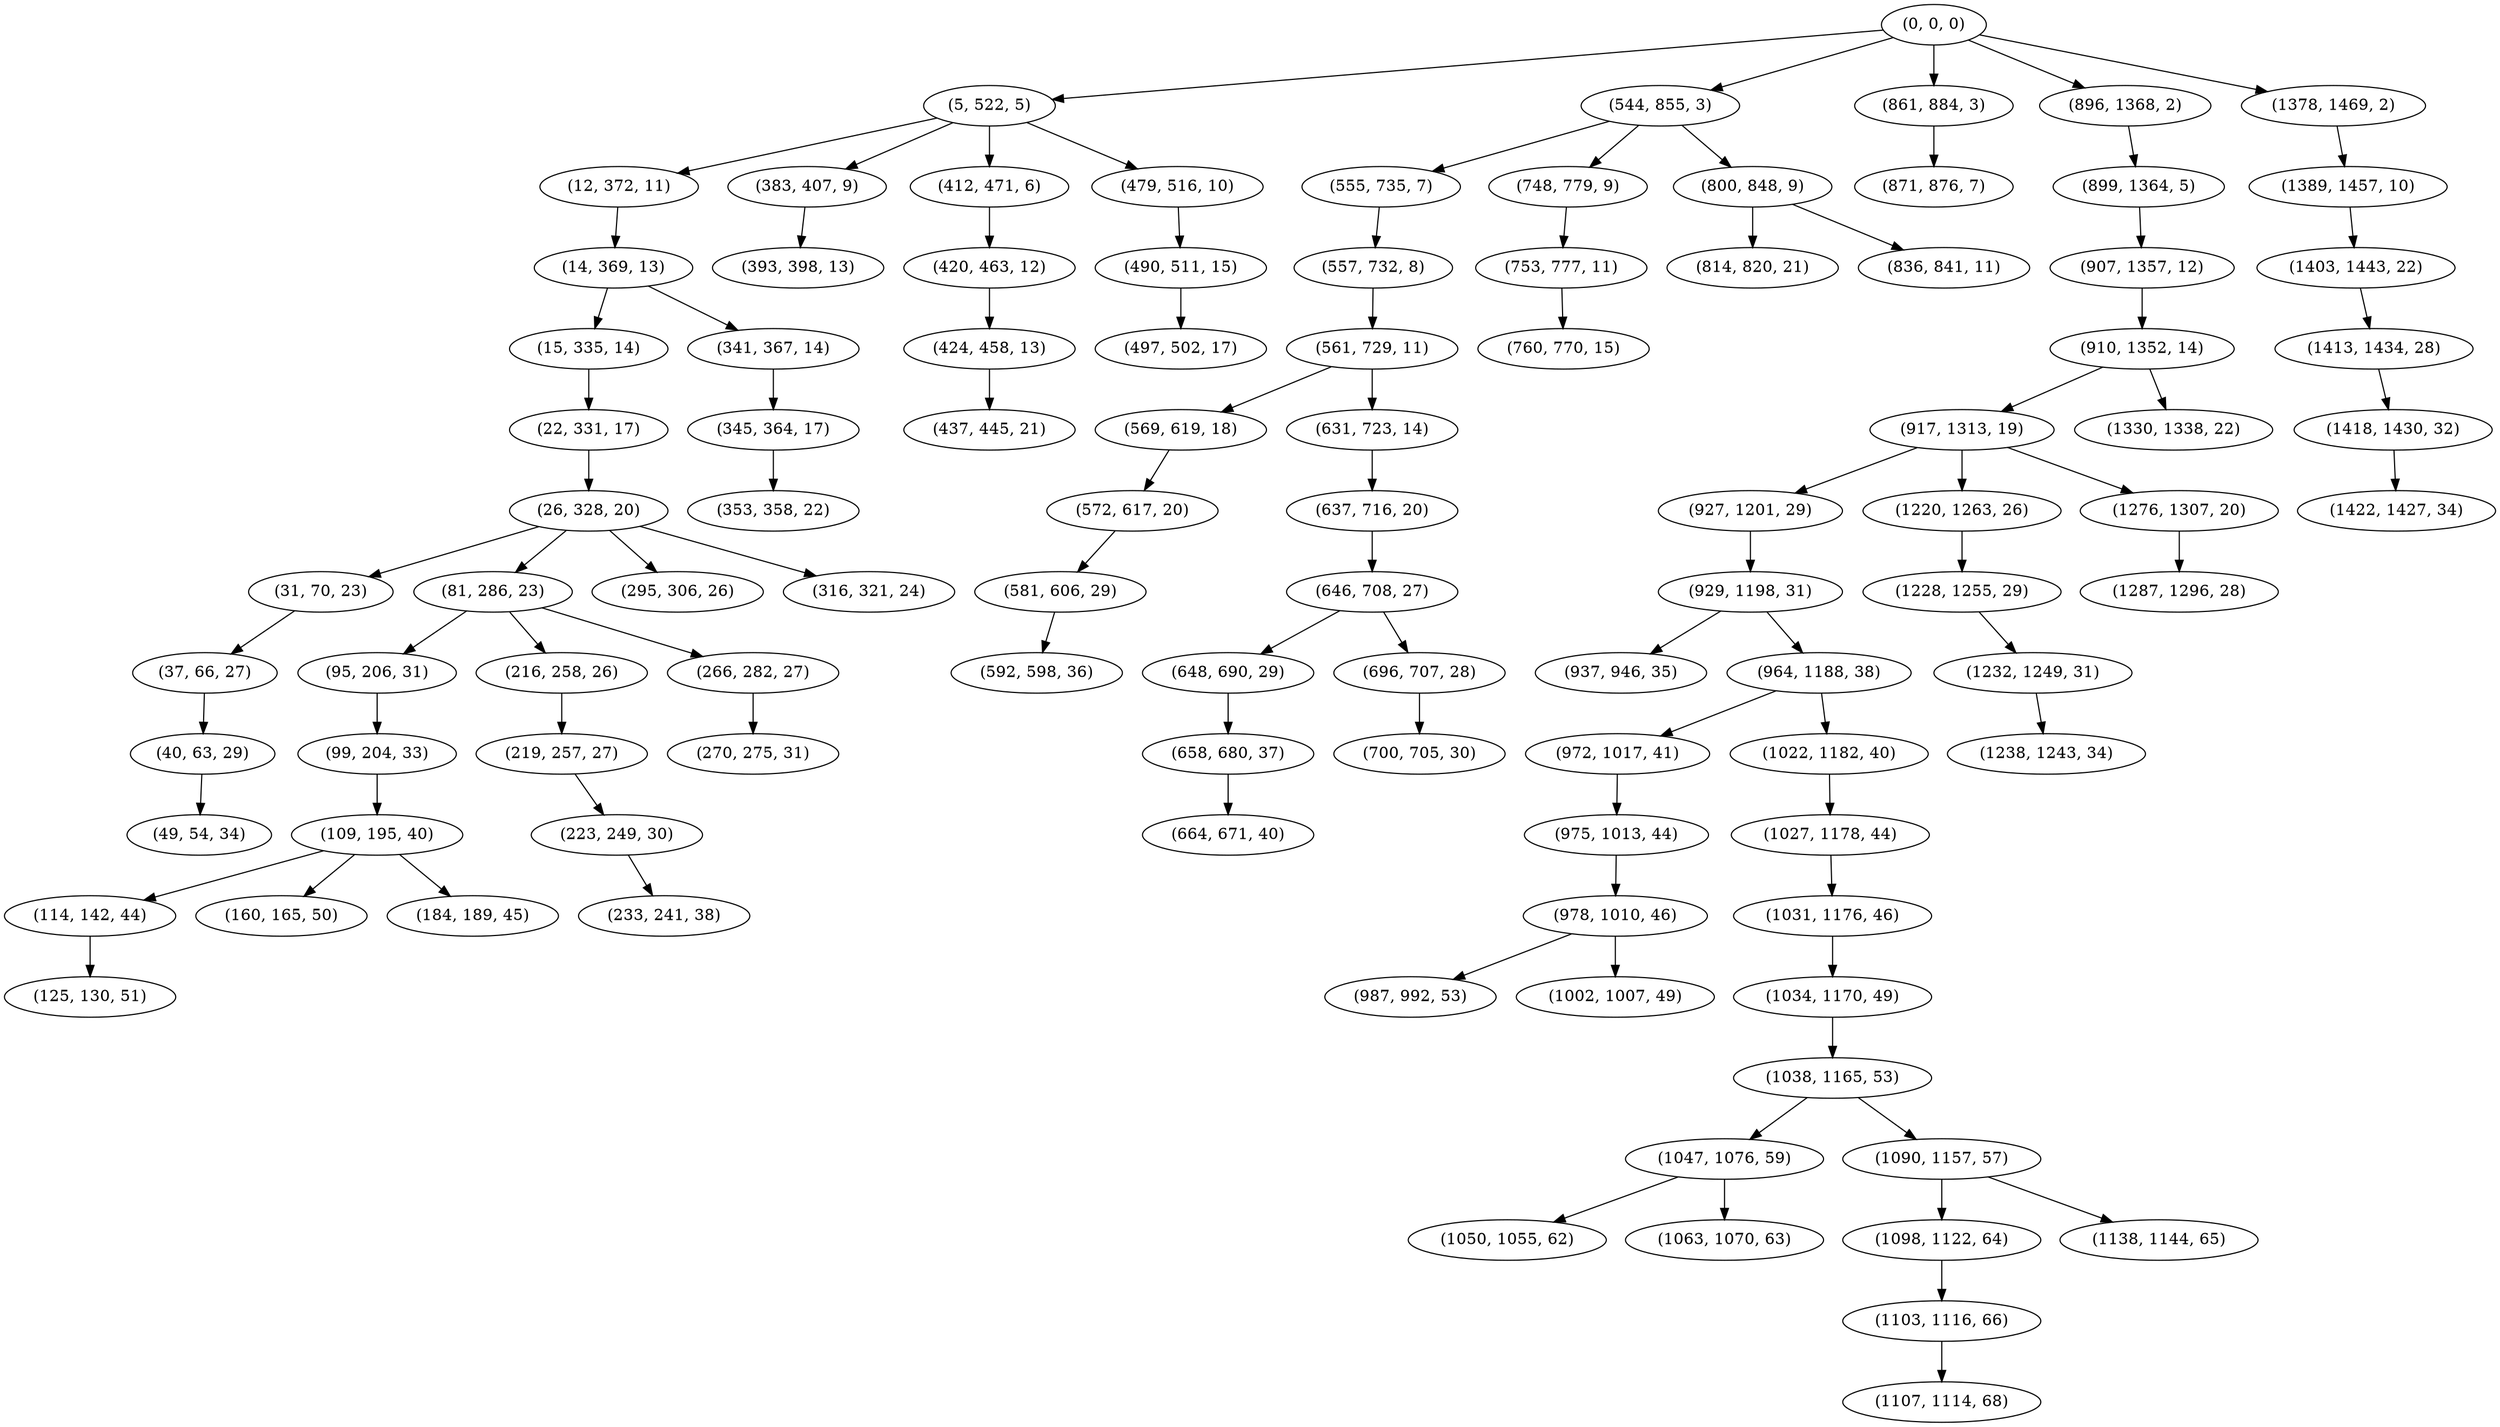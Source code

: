 digraph tree {
    "(0, 0, 0)";
    "(5, 522, 5)";
    "(12, 372, 11)";
    "(14, 369, 13)";
    "(15, 335, 14)";
    "(22, 331, 17)";
    "(26, 328, 20)";
    "(31, 70, 23)";
    "(37, 66, 27)";
    "(40, 63, 29)";
    "(49, 54, 34)";
    "(81, 286, 23)";
    "(95, 206, 31)";
    "(99, 204, 33)";
    "(109, 195, 40)";
    "(114, 142, 44)";
    "(125, 130, 51)";
    "(160, 165, 50)";
    "(184, 189, 45)";
    "(216, 258, 26)";
    "(219, 257, 27)";
    "(223, 249, 30)";
    "(233, 241, 38)";
    "(266, 282, 27)";
    "(270, 275, 31)";
    "(295, 306, 26)";
    "(316, 321, 24)";
    "(341, 367, 14)";
    "(345, 364, 17)";
    "(353, 358, 22)";
    "(383, 407, 9)";
    "(393, 398, 13)";
    "(412, 471, 6)";
    "(420, 463, 12)";
    "(424, 458, 13)";
    "(437, 445, 21)";
    "(479, 516, 10)";
    "(490, 511, 15)";
    "(497, 502, 17)";
    "(544, 855, 3)";
    "(555, 735, 7)";
    "(557, 732, 8)";
    "(561, 729, 11)";
    "(569, 619, 18)";
    "(572, 617, 20)";
    "(581, 606, 29)";
    "(592, 598, 36)";
    "(631, 723, 14)";
    "(637, 716, 20)";
    "(646, 708, 27)";
    "(648, 690, 29)";
    "(658, 680, 37)";
    "(664, 671, 40)";
    "(696, 707, 28)";
    "(700, 705, 30)";
    "(748, 779, 9)";
    "(753, 777, 11)";
    "(760, 770, 15)";
    "(800, 848, 9)";
    "(814, 820, 21)";
    "(836, 841, 11)";
    "(861, 884, 3)";
    "(871, 876, 7)";
    "(896, 1368, 2)";
    "(899, 1364, 5)";
    "(907, 1357, 12)";
    "(910, 1352, 14)";
    "(917, 1313, 19)";
    "(927, 1201, 29)";
    "(929, 1198, 31)";
    "(937, 946, 35)";
    "(964, 1188, 38)";
    "(972, 1017, 41)";
    "(975, 1013, 44)";
    "(978, 1010, 46)";
    "(987, 992, 53)";
    "(1002, 1007, 49)";
    "(1022, 1182, 40)";
    "(1027, 1178, 44)";
    "(1031, 1176, 46)";
    "(1034, 1170, 49)";
    "(1038, 1165, 53)";
    "(1047, 1076, 59)";
    "(1050, 1055, 62)";
    "(1063, 1070, 63)";
    "(1090, 1157, 57)";
    "(1098, 1122, 64)";
    "(1103, 1116, 66)";
    "(1107, 1114, 68)";
    "(1138, 1144, 65)";
    "(1220, 1263, 26)";
    "(1228, 1255, 29)";
    "(1232, 1249, 31)";
    "(1238, 1243, 34)";
    "(1276, 1307, 20)";
    "(1287, 1296, 28)";
    "(1330, 1338, 22)";
    "(1378, 1469, 2)";
    "(1389, 1457, 10)";
    "(1403, 1443, 22)";
    "(1413, 1434, 28)";
    "(1418, 1430, 32)";
    "(1422, 1427, 34)";
    "(0, 0, 0)" -> "(5, 522, 5)";
    "(0, 0, 0)" -> "(544, 855, 3)";
    "(0, 0, 0)" -> "(861, 884, 3)";
    "(0, 0, 0)" -> "(896, 1368, 2)";
    "(0, 0, 0)" -> "(1378, 1469, 2)";
    "(5, 522, 5)" -> "(12, 372, 11)";
    "(5, 522, 5)" -> "(383, 407, 9)";
    "(5, 522, 5)" -> "(412, 471, 6)";
    "(5, 522, 5)" -> "(479, 516, 10)";
    "(12, 372, 11)" -> "(14, 369, 13)";
    "(14, 369, 13)" -> "(15, 335, 14)";
    "(14, 369, 13)" -> "(341, 367, 14)";
    "(15, 335, 14)" -> "(22, 331, 17)";
    "(22, 331, 17)" -> "(26, 328, 20)";
    "(26, 328, 20)" -> "(31, 70, 23)";
    "(26, 328, 20)" -> "(81, 286, 23)";
    "(26, 328, 20)" -> "(295, 306, 26)";
    "(26, 328, 20)" -> "(316, 321, 24)";
    "(31, 70, 23)" -> "(37, 66, 27)";
    "(37, 66, 27)" -> "(40, 63, 29)";
    "(40, 63, 29)" -> "(49, 54, 34)";
    "(81, 286, 23)" -> "(95, 206, 31)";
    "(81, 286, 23)" -> "(216, 258, 26)";
    "(81, 286, 23)" -> "(266, 282, 27)";
    "(95, 206, 31)" -> "(99, 204, 33)";
    "(99, 204, 33)" -> "(109, 195, 40)";
    "(109, 195, 40)" -> "(114, 142, 44)";
    "(109, 195, 40)" -> "(160, 165, 50)";
    "(109, 195, 40)" -> "(184, 189, 45)";
    "(114, 142, 44)" -> "(125, 130, 51)";
    "(216, 258, 26)" -> "(219, 257, 27)";
    "(219, 257, 27)" -> "(223, 249, 30)";
    "(223, 249, 30)" -> "(233, 241, 38)";
    "(266, 282, 27)" -> "(270, 275, 31)";
    "(341, 367, 14)" -> "(345, 364, 17)";
    "(345, 364, 17)" -> "(353, 358, 22)";
    "(383, 407, 9)" -> "(393, 398, 13)";
    "(412, 471, 6)" -> "(420, 463, 12)";
    "(420, 463, 12)" -> "(424, 458, 13)";
    "(424, 458, 13)" -> "(437, 445, 21)";
    "(479, 516, 10)" -> "(490, 511, 15)";
    "(490, 511, 15)" -> "(497, 502, 17)";
    "(544, 855, 3)" -> "(555, 735, 7)";
    "(544, 855, 3)" -> "(748, 779, 9)";
    "(544, 855, 3)" -> "(800, 848, 9)";
    "(555, 735, 7)" -> "(557, 732, 8)";
    "(557, 732, 8)" -> "(561, 729, 11)";
    "(561, 729, 11)" -> "(569, 619, 18)";
    "(561, 729, 11)" -> "(631, 723, 14)";
    "(569, 619, 18)" -> "(572, 617, 20)";
    "(572, 617, 20)" -> "(581, 606, 29)";
    "(581, 606, 29)" -> "(592, 598, 36)";
    "(631, 723, 14)" -> "(637, 716, 20)";
    "(637, 716, 20)" -> "(646, 708, 27)";
    "(646, 708, 27)" -> "(648, 690, 29)";
    "(646, 708, 27)" -> "(696, 707, 28)";
    "(648, 690, 29)" -> "(658, 680, 37)";
    "(658, 680, 37)" -> "(664, 671, 40)";
    "(696, 707, 28)" -> "(700, 705, 30)";
    "(748, 779, 9)" -> "(753, 777, 11)";
    "(753, 777, 11)" -> "(760, 770, 15)";
    "(800, 848, 9)" -> "(814, 820, 21)";
    "(800, 848, 9)" -> "(836, 841, 11)";
    "(861, 884, 3)" -> "(871, 876, 7)";
    "(896, 1368, 2)" -> "(899, 1364, 5)";
    "(899, 1364, 5)" -> "(907, 1357, 12)";
    "(907, 1357, 12)" -> "(910, 1352, 14)";
    "(910, 1352, 14)" -> "(917, 1313, 19)";
    "(910, 1352, 14)" -> "(1330, 1338, 22)";
    "(917, 1313, 19)" -> "(927, 1201, 29)";
    "(917, 1313, 19)" -> "(1220, 1263, 26)";
    "(917, 1313, 19)" -> "(1276, 1307, 20)";
    "(927, 1201, 29)" -> "(929, 1198, 31)";
    "(929, 1198, 31)" -> "(937, 946, 35)";
    "(929, 1198, 31)" -> "(964, 1188, 38)";
    "(964, 1188, 38)" -> "(972, 1017, 41)";
    "(964, 1188, 38)" -> "(1022, 1182, 40)";
    "(972, 1017, 41)" -> "(975, 1013, 44)";
    "(975, 1013, 44)" -> "(978, 1010, 46)";
    "(978, 1010, 46)" -> "(987, 992, 53)";
    "(978, 1010, 46)" -> "(1002, 1007, 49)";
    "(1022, 1182, 40)" -> "(1027, 1178, 44)";
    "(1027, 1178, 44)" -> "(1031, 1176, 46)";
    "(1031, 1176, 46)" -> "(1034, 1170, 49)";
    "(1034, 1170, 49)" -> "(1038, 1165, 53)";
    "(1038, 1165, 53)" -> "(1047, 1076, 59)";
    "(1038, 1165, 53)" -> "(1090, 1157, 57)";
    "(1047, 1076, 59)" -> "(1050, 1055, 62)";
    "(1047, 1076, 59)" -> "(1063, 1070, 63)";
    "(1090, 1157, 57)" -> "(1098, 1122, 64)";
    "(1090, 1157, 57)" -> "(1138, 1144, 65)";
    "(1098, 1122, 64)" -> "(1103, 1116, 66)";
    "(1103, 1116, 66)" -> "(1107, 1114, 68)";
    "(1220, 1263, 26)" -> "(1228, 1255, 29)";
    "(1228, 1255, 29)" -> "(1232, 1249, 31)";
    "(1232, 1249, 31)" -> "(1238, 1243, 34)";
    "(1276, 1307, 20)" -> "(1287, 1296, 28)";
    "(1378, 1469, 2)" -> "(1389, 1457, 10)";
    "(1389, 1457, 10)" -> "(1403, 1443, 22)";
    "(1403, 1443, 22)" -> "(1413, 1434, 28)";
    "(1413, 1434, 28)" -> "(1418, 1430, 32)";
    "(1418, 1430, 32)" -> "(1422, 1427, 34)";
}
